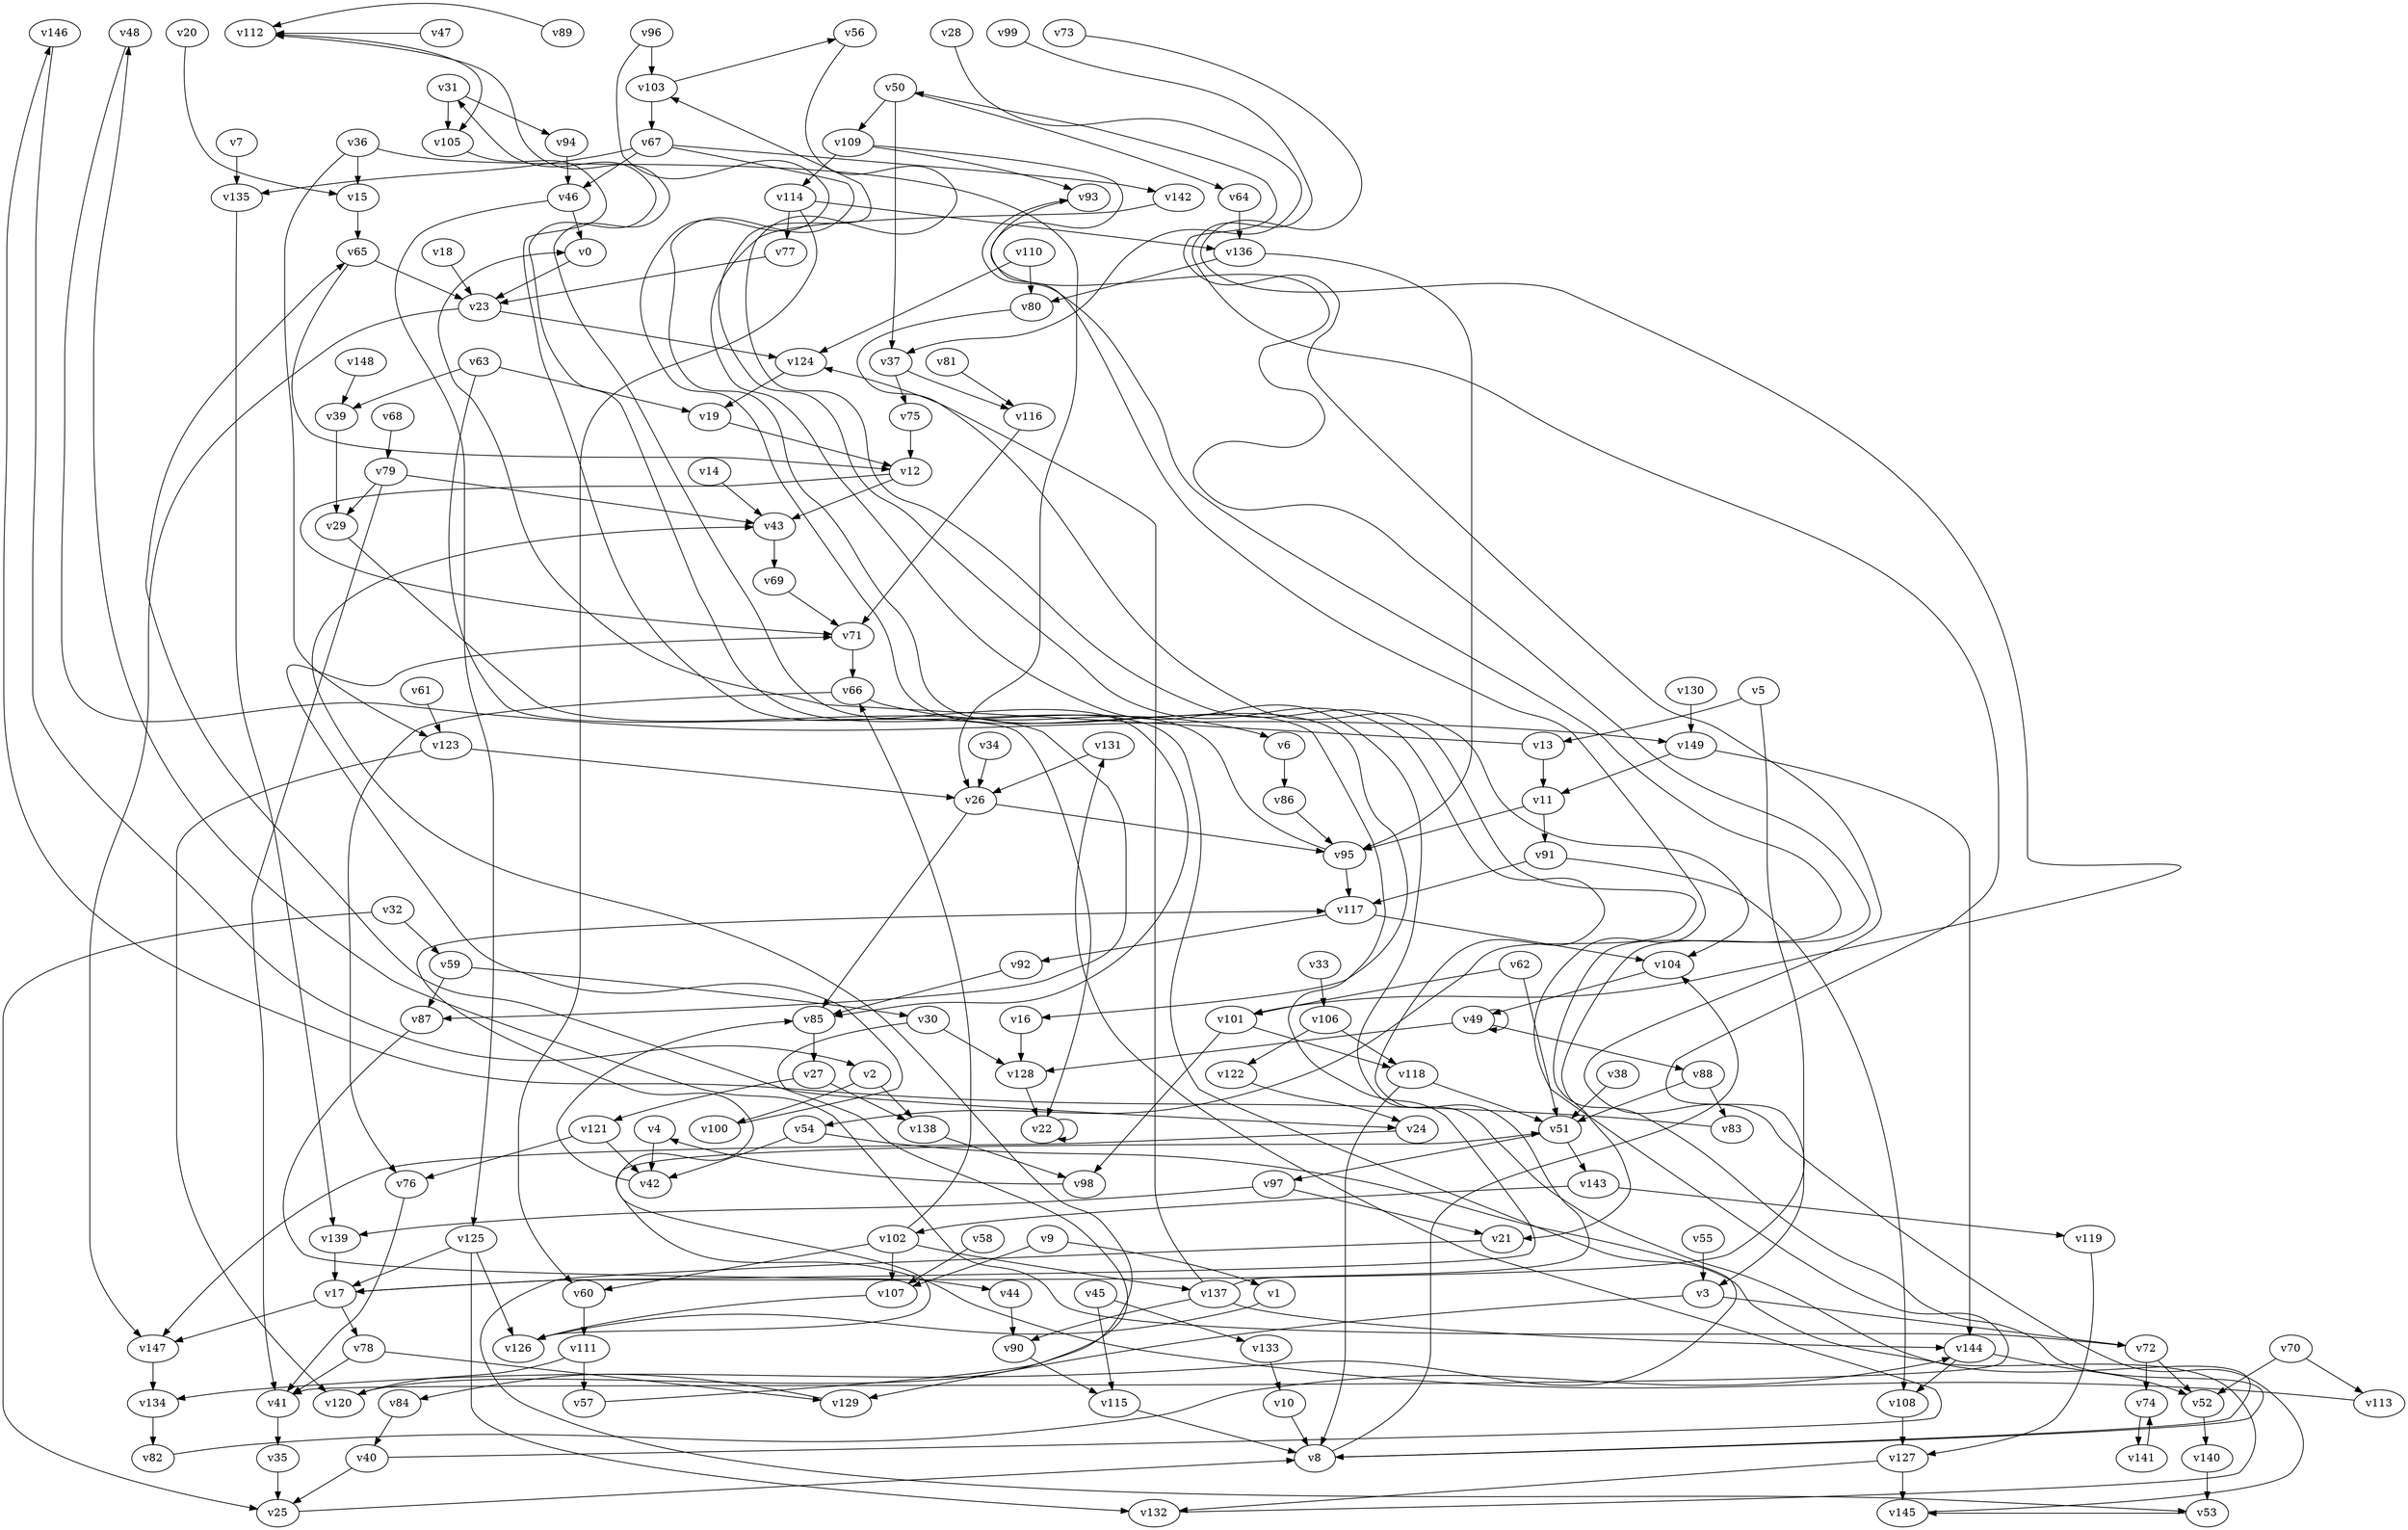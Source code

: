 // Benchmark game 223 - 150 vertices
// time_bound: 24
// targets: v143
digraph G {
    v0 [name="v0", player=1];
    v1 [name="v1", player=0];
    v2 [name="v2", player=0];
    v3 [name="v3", player=0];
    v4 [name="v4", player=0];
    v5 [name="v5", player=1];
    v6 [name="v6", player=0];
    v7 [name="v7", player=0];
    v8 [name="v8", player=0];
    v9 [name="v9", player=1];
    v10 [name="v10", player=1];
    v11 [name="v11", player=0];
    v12 [name="v12", player=0];
    v13 [name="v13", player=1];
    v14 [name="v14", player=1];
    v15 [name="v15", player=1];
    v16 [name="v16", player=0];
    v17 [name="v17", player=1];
    v18 [name="v18", player=1];
    v19 [name="v19", player=0];
    v20 [name="v20", player=1];
    v21 [name="v21", player=0];
    v22 [name="v22", player=0];
    v23 [name="v23", player=0];
    v24 [name="v24", player=0];
    v25 [name="v25", player=1];
    v26 [name="v26", player=0];
    v27 [name="v27", player=1];
    v28 [name="v28", player=1];
    v29 [name="v29", player=1];
    v30 [name="v30", player=1];
    v31 [name="v31", player=1];
    v32 [name="v32", player=1];
    v33 [name="v33", player=1];
    v34 [name="v34", player=0];
    v35 [name="v35", player=0];
    v36 [name="v36", player=0];
    v37 [name="v37", player=0];
    v38 [name="v38", player=0];
    v39 [name="v39", player=0];
    v40 [name="v40", player=1];
    v41 [name="v41", player=0];
    v42 [name="v42", player=0];
    v43 [name="v43", player=1];
    v44 [name="v44", player=1];
    v45 [name="v45", player=1];
    v46 [name="v46", player=0];
    v47 [name="v47", player=0];
    v48 [name="v48", player=0];
    v49 [name="v49", player=0];
    v50 [name="v50", player=0];
    v51 [name="v51", player=0];
    v52 [name="v52", player=0];
    v53 [name="v53", player=1];
    v54 [name="v54", player=0];
    v55 [name="v55", player=0];
    v56 [name="v56", player=1];
    v57 [name="v57", player=0];
    v58 [name="v58", player=1];
    v59 [name="v59", player=1];
    v60 [name="v60", player=1];
    v61 [name="v61", player=1];
    v62 [name="v62", player=1];
    v63 [name="v63", player=0];
    v64 [name="v64", player=0];
    v65 [name="v65", player=0];
    v66 [name="v66", player=1];
    v67 [name="v67", player=0];
    v68 [name="v68", player=0];
    v69 [name="v69", player=1];
    v70 [name="v70", player=0];
    v71 [name="v71", player=1];
    v72 [name="v72", player=1];
    v73 [name="v73", player=1];
    v74 [name="v74", player=0];
    v75 [name="v75", player=1];
    v76 [name="v76", player=1];
    v77 [name="v77", player=1];
    v78 [name="v78", player=1];
    v79 [name="v79", player=1];
    v80 [name="v80", player=0];
    v81 [name="v81", player=1];
    v82 [name="v82", player=1];
    v83 [name="v83", player=0];
    v84 [name="v84", player=0];
    v85 [name="v85", player=1];
    v86 [name="v86", player=1];
    v87 [name="v87", player=0];
    v88 [name="v88", player=1];
    v89 [name="v89", player=0];
    v90 [name="v90", player=0];
    v91 [name="v91", player=0];
    v92 [name="v92", player=1];
    v93 [name="v93", player=1];
    v94 [name="v94", player=0];
    v95 [name="v95", player=1];
    v96 [name="v96", player=0];
    v97 [name="v97", player=0];
    v98 [name="v98", player=1];
    v99 [name="v99", player=1];
    v100 [name="v100", player=1];
    v101 [name="v101", player=1];
    v102 [name="v102", player=0];
    v103 [name="v103", player=0];
    v104 [name="v104", player=1];
    v105 [name="v105", player=0];
    v106 [name="v106", player=1];
    v107 [name="v107", player=0];
    v108 [name="v108", player=0];
    v109 [name="v109", player=1];
    v110 [name="v110", player=0];
    v111 [name="v111", player=0];
    v112 [name="v112", player=1];
    v113 [name="v113", player=1];
    v114 [name="v114", player=1];
    v115 [name="v115", player=1];
    v116 [name="v116", player=1];
    v117 [name="v117", player=0];
    v118 [name="v118", player=1];
    v119 [name="v119", player=1];
    v120 [name="v120", player=1];
    v121 [name="v121", player=0];
    v122 [name="v122", player=0];
    v123 [name="v123", player=0];
    v124 [name="v124", player=0];
    v125 [name="v125", player=1];
    v126 [name="v126", player=0];
    v127 [name="v127", player=1];
    v128 [name="v128", player=1];
    v129 [name="v129", player=0];
    v130 [name="v130", player=1];
    v131 [name="v131", player=1];
    v132 [name="v132", player=0];
    v133 [name="v133", player=0];
    v134 [name="v134", player=0];
    v135 [name="v135", player=0];
    v136 [name="v136", player=1];
    v137 [name="v137", player=1];
    v138 [name="v138", player=0];
    v139 [name="v139", player=1];
    v140 [name="v140", player=1];
    v141 [name="v141", player=0];
    v142 [name="v142", player=1];
    v143 [name="v143", player=1, target=1];
    v144 [name="v144", player=1];
    v145 [name="v145", player=1];
    v146 [name="v146", player=1];
    v147 [name="v147", player=0];
    v148 [name="v148", player=1];
    v149 [name="v149", player=0];

    v0 -> v23;
    v1 -> v126 [constraint="t < 9"];
    v2 -> v100;
    v3 -> v72;
    v4 -> v42;
    v5 -> v13;
    v6 -> v86;
    v7 -> v135;
    v8 -> v93 [constraint="t >= 4"];
    v9 -> v1;
    v10 -> v8;
    v11 -> v91;
    v12 -> v71 [constraint="t mod 3 == 0"];
    v13 -> v0 [constraint="t < 7"];
    v14 -> v43;
    v15 -> v65;
    v16 -> v128;
    v17 -> v78;
    v18 -> v23;
    v19 -> v12;
    v20 -> v15 [constraint="t mod 2 == 1"];
    v21 -> v53 [constraint="t < 11"];
    v22 -> v22;
    v23 -> v124;
    v24 -> v147 [constraint="t mod 4 == 2"];
    v25 -> v8 [constraint="t mod 5 == 1"];
    v26 -> v85;
    v27 -> v121;
    v28 -> v37 [constraint="t mod 2 == 1"];
    v29 -> v87 [constraint="t < 8"];
    v30 -> v24 [constraint="t >= 4"];
    v31 -> v105;
    v32 -> v59;
    v33 -> v106;
    v34 -> v26;
    v35 -> v25;
    v36 -> v123;
    v37 -> v116;
    v38 -> v51;
    v39 -> v29;
    v40 -> v131 [constraint="t < 11"];
    v41 -> v35;
    v42 -> v85;
    v43 -> v69;
    v44 -> v90;
    v45 -> v133;
    v46 -> v125;
    v47 -> v112 [constraint="t >= 4"];
    v48 -> v149 [constraint="t >= 5"];
    v49 -> v49;
    v50 -> v37;
    v51 -> v143;
    v52 -> v140;
    v53 -> v145 [constraint="t < 11"];
    v54 -> v134 [constraint="t < 10"];
    v55 -> v3;
    v56 -> v54 [constraint="t >= 4"];
    v57 -> v65 [constraint="t mod 3 == 1"];
    v58 -> v107;
    v59 -> v87;
    v60 -> v111;
    v61 -> v123;
    v62 -> v101;
    v63 -> v22 [constraint="t < 15"];
    v64 -> v136;
    v65 -> v12 [constraint="t < 10"];
    v66 -> v6;
    v67 -> v16 [constraint="t >= 4"];
    v68 -> v79;
    v69 -> v71;
    v70 -> v52;
    v71 -> v66;
    v72 -> v48 [constraint="t < 6"];
    v73 -> v101 [constraint="t < 6"];
    v74 -> v141;
    v75 -> v12;
    v76 -> v41;
    v77 -> v23;
    v78 -> v41;
    v79 -> v41;
    v80 -> v104 [constraint="t mod 5 == 2"];
    v81 -> v116;
    v82 -> v144 [constraint="t >= 5"];
    v83 -> v146 [constraint="t mod 4 == 3"];
    v84 -> v40;
    v85 -> v27;
    v86 -> v95;
    v87 -> v44 [constraint="t >= 5"];
    v88 -> v83;
    v89 -> v112 [constraint="t >= 4"];
    v90 -> v115;
    v91 -> v108;
    v92 -> v85;
    v93 -> v21 [constraint="t < 5"];
    v94 -> v46;
    v95 -> v31 [constraint="t mod 3 == 0"];
    v96 -> v17 [constraint="t < 13"];
    v97 -> v139;
    v98 -> v4 [constraint="t < 9"];
    v99 -> v17 [constraint="t < 11"];
    v100 -> v71 [constraint="t mod 5 == 0"];
    v101 -> v98;
    v102 -> v60;
    v103 -> v56 [constraint="t < 14"];
    v104 -> v49;
    v105 -> v85 [constraint="t mod 2 == 1"];
    v106 -> v118;
    v107 -> v126;
    v108 -> v127;
    v109 -> v41 [constraint="t < 15"];
    v110 -> v80;
    v111 -> v120;
    v112 -> v105 [constraint="t mod 2 == 1"];
    v113 -> v51 [constraint="t < 9"];
    v114 -> v60;
    v115 -> v8;
    v116 -> v71;
    v117 -> v104;
    v118 -> v8;
    v119 -> v127;
    v120 -> v43 [constraint="t < 7"];
    v121 -> v42;
    v122 -> v24;
    v123 -> v26;
    v124 -> v19;
    v125 -> v17;
    v126 -> v117 [constraint="t < 8"];
    v127 -> v132;
    v128 -> v22;
    v129 -> v84 [constraint="t >= 5"];
    v130 -> v149;
    v131 -> v26;
    v132 -> v112 [constraint="t >= 2"];
    v133 -> v10;
    v134 -> v82;
    v135 -> v139;
    v136 -> v95;
    v137 -> v103 [constraint="t < 14"];
    v138 -> v98;
    v139 -> v17;
    v140 -> v53;
    v141 -> v74 [constraint="t < 6"];
    v142 -> v8 [constraint="t >= 1"];
    v143 -> v119;
    v144 -> v52;
    v145 -> v50 [constraint="t mod 5 == 0"];
    v146 -> v2 [constraint="t < 14"];
    v147 -> v134;
    v148 -> v39;
    v149 -> v144;
    v50 -> v109;
    v40 -> v25;
    v63 -> v39;
    v109 -> v114;
    v3 -> v129;
    v106 -> v122;
    v51 -> v97;
    v23 -> v147;
    v5 -> v3;
    v8 -> v104;
    v72 -> v52;
    v137 -> v124;
    v67 -> v135;
    v2 -> v138;
    v65 -> v23;
    v88 -> v51;
    v114 -> v136;
    v79 -> v29;
    v102 -> v107;
    v49 -> v88;
    v137 -> v144;
    v123 -> v120;
    v62 -> v51;
    v125 -> v126;
    v37 -> v75;
    v67 -> v46;
    v118 -> v51;
    v30 -> v128;
    v36 -> v15;
    v32 -> v25;
    v63 -> v19;
    v117 -> v92;
    v137 -> v90;
    v59 -> v30;
    v102 -> v66;
    v50 -> v64;
    v11 -> v95;
    v114 -> v77;
    v54 -> v42;
    v136 -> v80;
    v97 -> v21;
    v79 -> v43;
    v27 -> v138;
    v125 -> v132;
    v127 -> v145;
    v72 -> v74;
    v96 -> v103;
    v144 -> v108;
    v17 -> v147;
    v91 -> v117;
    v12 -> v43;
    v95 -> v117;
    v102 -> v137;
    v109 -> v93;
    v45 -> v115;
    v67 -> v142;
    v121 -> v76;
    v66 -> v76;
    v31 -> v94;
    v36 -> v26;
    v78 -> v129;
    v26 -> v95;
    v149 -> v11;
    v70 -> v113;
    v13 -> v11;
    v103 -> v67;
    v46 -> v0;
    v111 -> v57;
    v49 -> v128;
    v101 -> v118;
    v110 -> v124;
    v9 -> v107;
    v143 -> v102;
}
